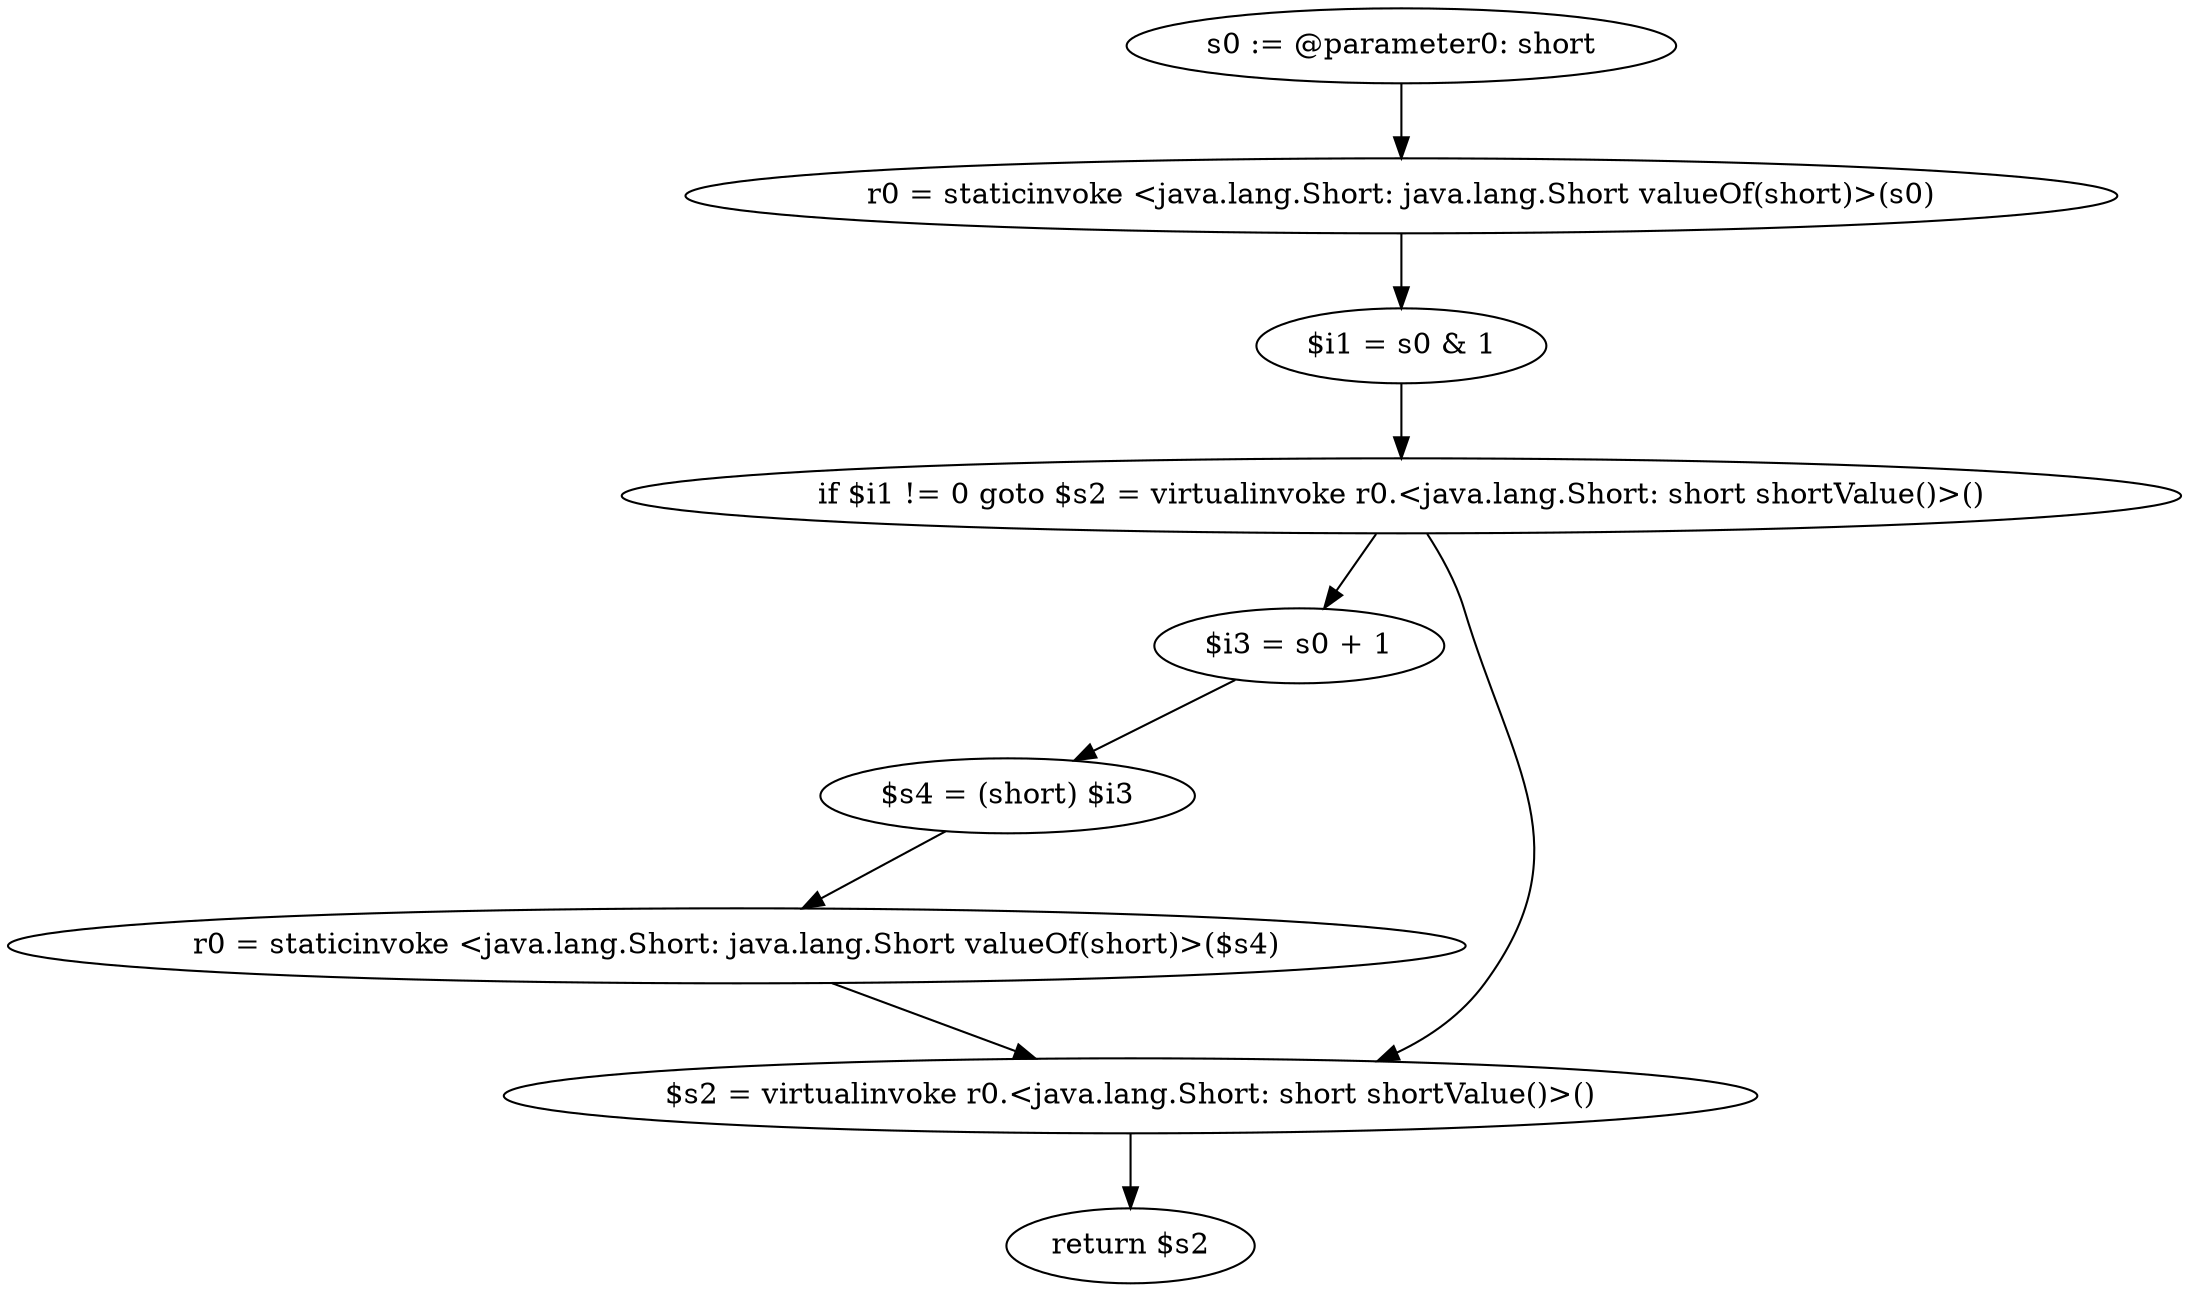 digraph "unitGraph" {
    "s0 := @parameter0: short"
    "r0 = staticinvoke <java.lang.Short: java.lang.Short valueOf(short)>(s0)"
    "$i1 = s0 & 1"
    "if $i1 != 0 goto $s2 = virtualinvoke r0.<java.lang.Short: short shortValue()>()"
    "$i3 = s0 + 1"
    "$s4 = (short) $i3"
    "r0 = staticinvoke <java.lang.Short: java.lang.Short valueOf(short)>($s4)"
    "$s2 = virtualinvoke r0.<java.lang.Short: short shortValue()>()"
    "return $s2"
    "s0 := @parameter0: short"->"r0 = staticinvoke <java.lang.Short: java.lang.Short valueOf(short)>(s0)";
    "r0 = staticinvoke <java.lang.Short: java.lang.Short valueOf(short)>(s0)"->"$i1 = s0 & 1";
    "$i1 = s0 & 1"->"if $i1 != 0 goto $s2 = virtualinvoke r0.<java.lang.Short: short shortValue()>()";
    "if $i1 != 0 goto $s2 = virtualinvoke r0.<java.lang.Short: short shortValue()>()"->"$i3 = s0 + 1";
    "if $i1 != 0 goto $s2 = virtualinvoke r0.<java.lang.Short: short shortValue()>()"->"$s2 = virtualinvoke r0.<java.lang.Short: short shortValue()>()";
    "$i3 = s0 + 1"->"$s4 = (short) $i3";
    "$s4 = (short) $i3"->"r0 = staticinvoke <java.lang.Short: java.lang.Short valueOf(short)>($s4)";
    "r0 = staticinvoke <java.lang.Short: java.lang.Short valueOf(short)>($s4)"->"$s2 = virtualinvoke r0.<java.lang.Short: short shortValue()>()";
    "$s2 = virtualinvoke r0.<java.lang.Short: short shortValue()>()"->"return $s2";
}
